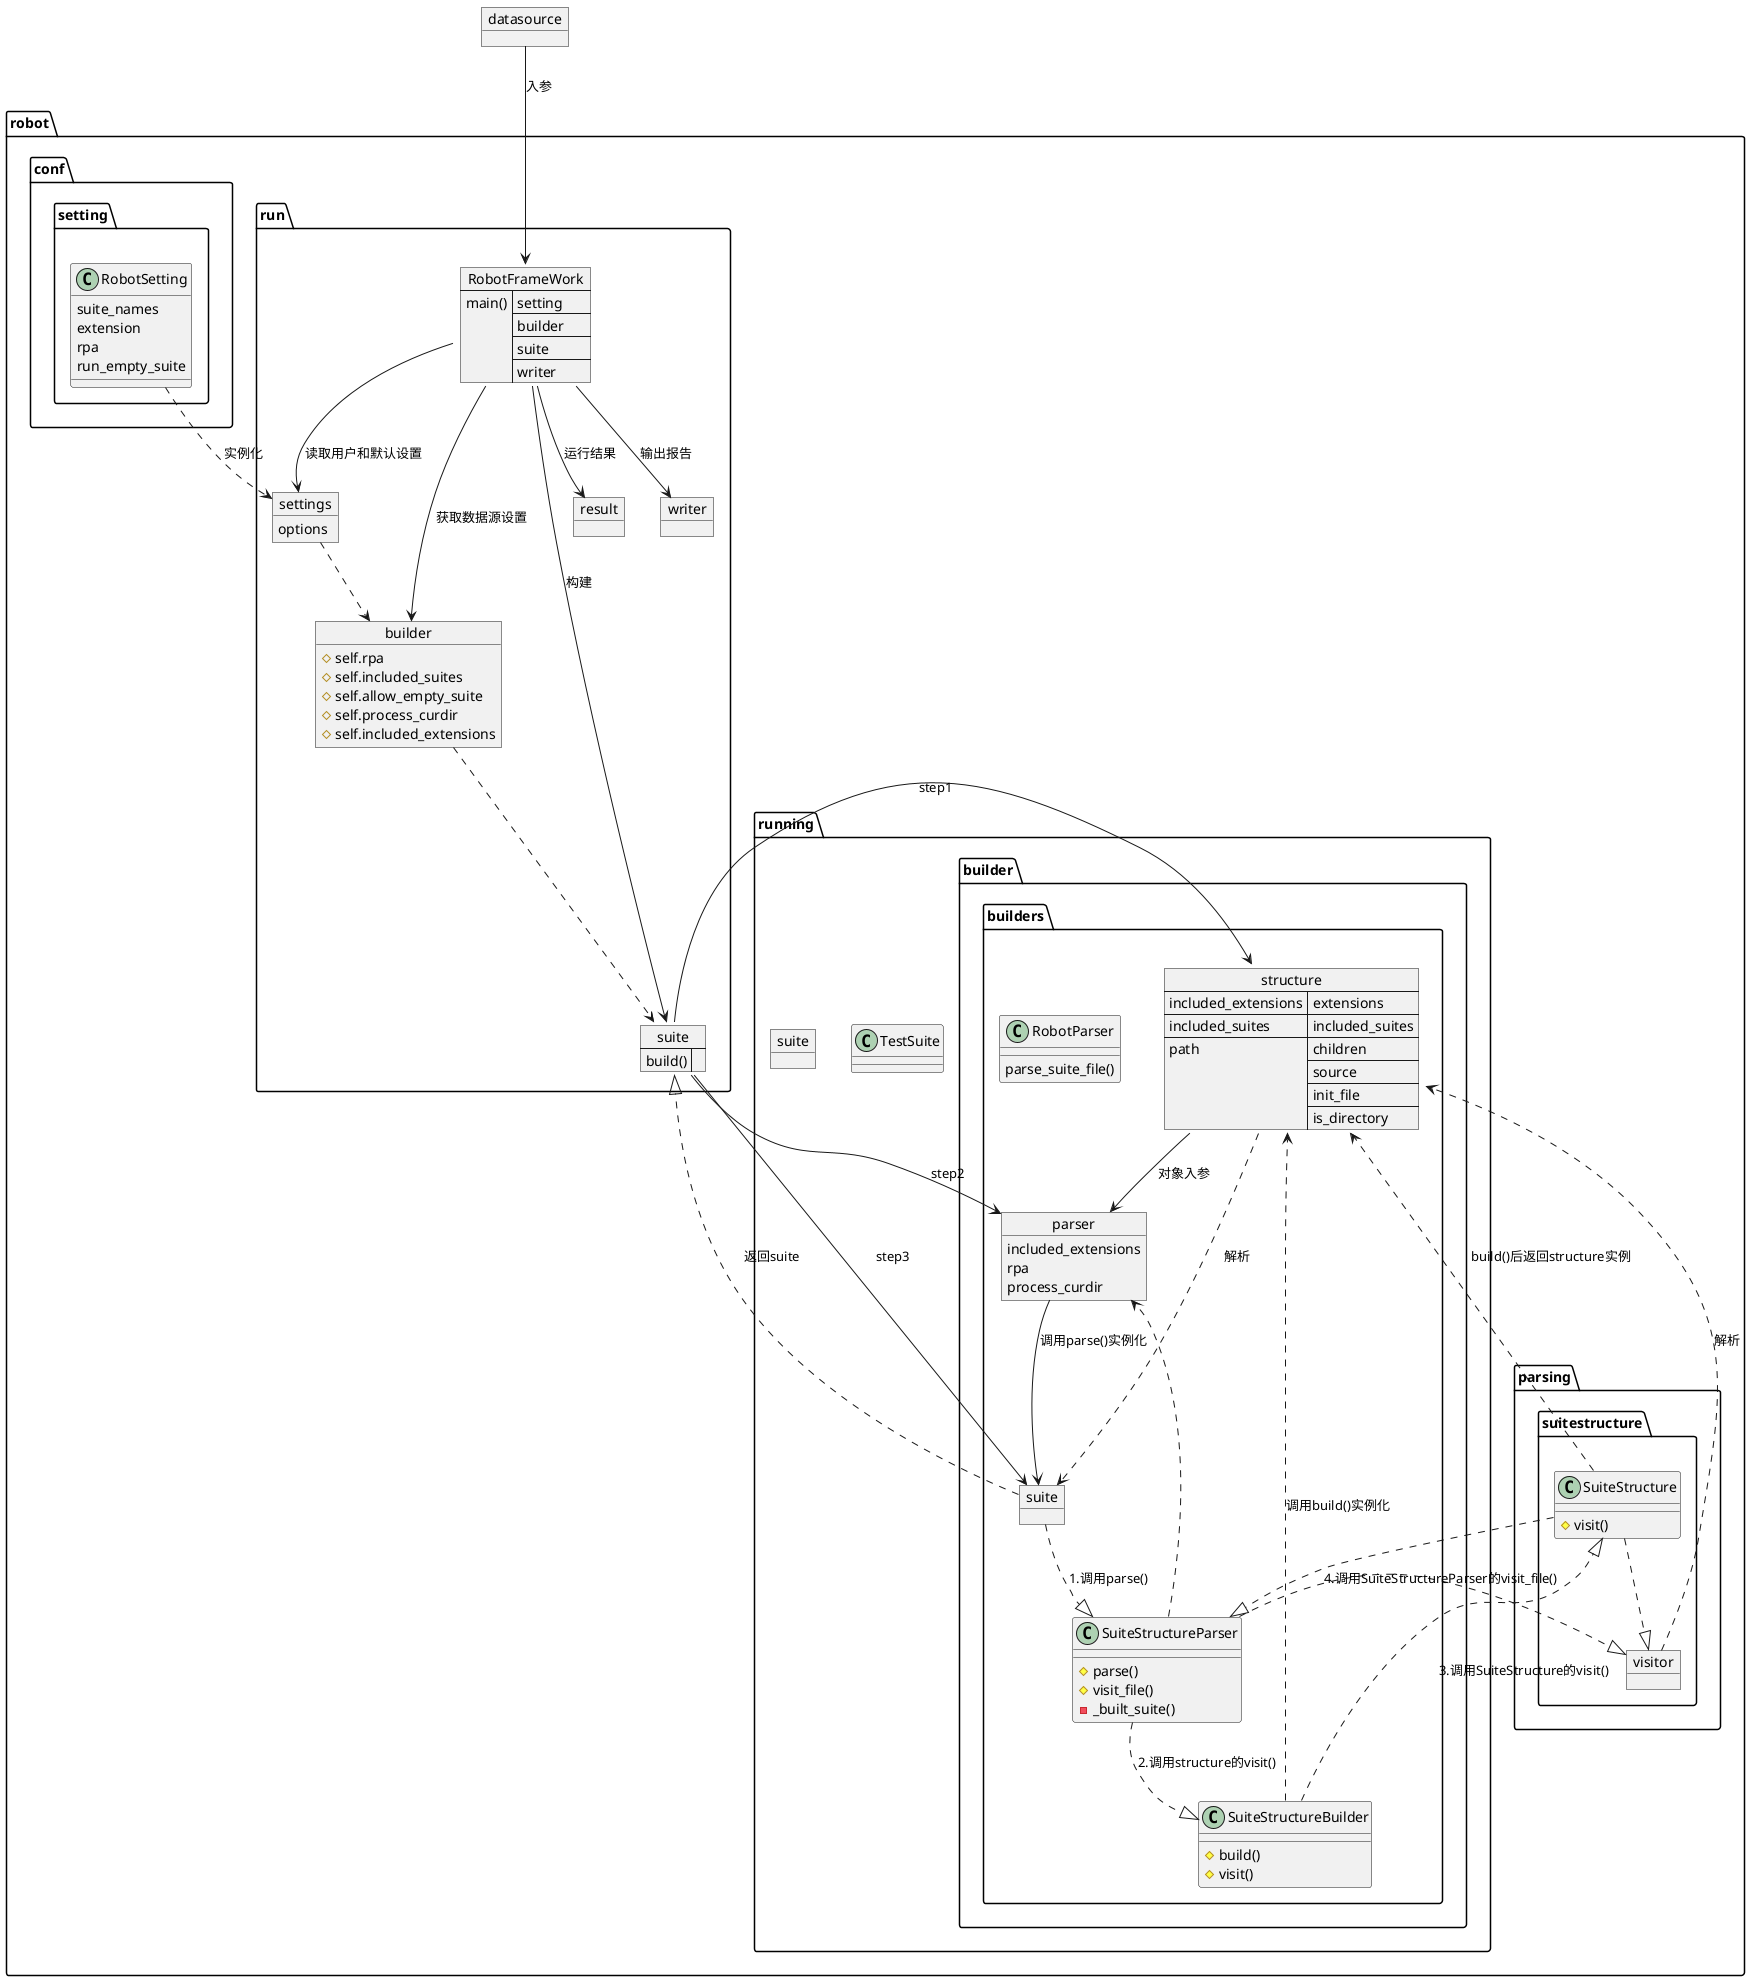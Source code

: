 @startuml
'https://plantuml.com/object-diagram
object datasource
package robot{
    package run{
'        map RobotFrameWork{
'            main => []
'
'        }
        json RobotFrameWork{
            "main()" : ["setting", "builder", "suite", "writer"]
        }
        object settings{
            options
        }
        object "builder" as b1{
            # self.rpa
            # self.included_suites
            # self.allow_empty_suite
            # self.process_curdir
            # self.included_extensions
        }
        map "suite" as s1{
            build() =>
        }
        object result{

        }
        object writer{
        }

    }

    package running{
        package "builder" as b2{
            package builders{
                json structure{
                    "included_extensions": "extensions",
                    "included_suites": "included_suites",
                    "path":["children", "source", "init_file", "is_directory"]
                }
                object parser{
                    included_extensions
                    rpa
                    process_curdir
                }
                class SuiteStructureBuilder{
                    # build()
                    # visit()
                }
                class SuiteStructureParser{
                    # parse()
                    # visit_file()
                    -_built_suite()
                }
                object "suite" as s2{

                }
                class RobotParser{
                    parse_suite_file()
                }

            }
        }

        class TestSuite{}
        object "suite" as s3

    }

    package conf{
        package "setting" as settings2{
            class RobotSetting{
                suite_names
                extension
                rpa
                run_empty_suite
            }
        }
    }

    package parsing{
        package suitestructure{
            object visitor{

            }
            class SuiteStructure{
                # visit()
            }
        }
    }
}

'RobotFrameWork main函数执行过程
RobotFrameWork -->  settings:读取用户和默认设置
RobotFrameWork -->  b1:获取数据源设置
RobotFrameWork -->  s1:构建
RobotFrameWork -->  result:运行结果
RobotFrameWork -->  writer:输出报告
RobotSetting ..> settings:实例化
datasource  --> RobotFrameWork:入参

'setting 实现细节
settings    ..> b1


'build实现细节
b1 ..> s1


'suite实现细节:s1
'suite.build()调用过程
s1  -->     structure:step1
'strcture实例化
SuiteStructureBuilder ..>   structure:调用build()实例化
SuiteStructure ..>  structure:build()后返回structure实例
s1  -->     parser:step2
'parser实例化
SuiteStructureParser ..>    parser
structure    -->     parser:对象入参

s1  -->     s2:step3
parser -->  s2:调用parse()实例化
s2 ..|> s1:返回suite
'汇总suite：s2实例化过程
s2      ..|>    SuiteStructureParser:1.调用parse()
SuiteStructureParser    ..|>    SuiteStructureBuilder:2.调用structure的visit()
SuiteStructureBuilder   ..|>    SuiteStructure:3.调用SuiteStructure的visit()
's2      ..>    visitor:parse()时调用visit实例化
SuiteStructure  ..|>    visitor
SuiteStructureParser ..|>   visitor
SuiteStructure  ..|>    SuiteStructureParser:4.调用SuiteStructureParser的visit_file()
visitor   ..> structure:解析
structure ..> s2:解析
@enduml
